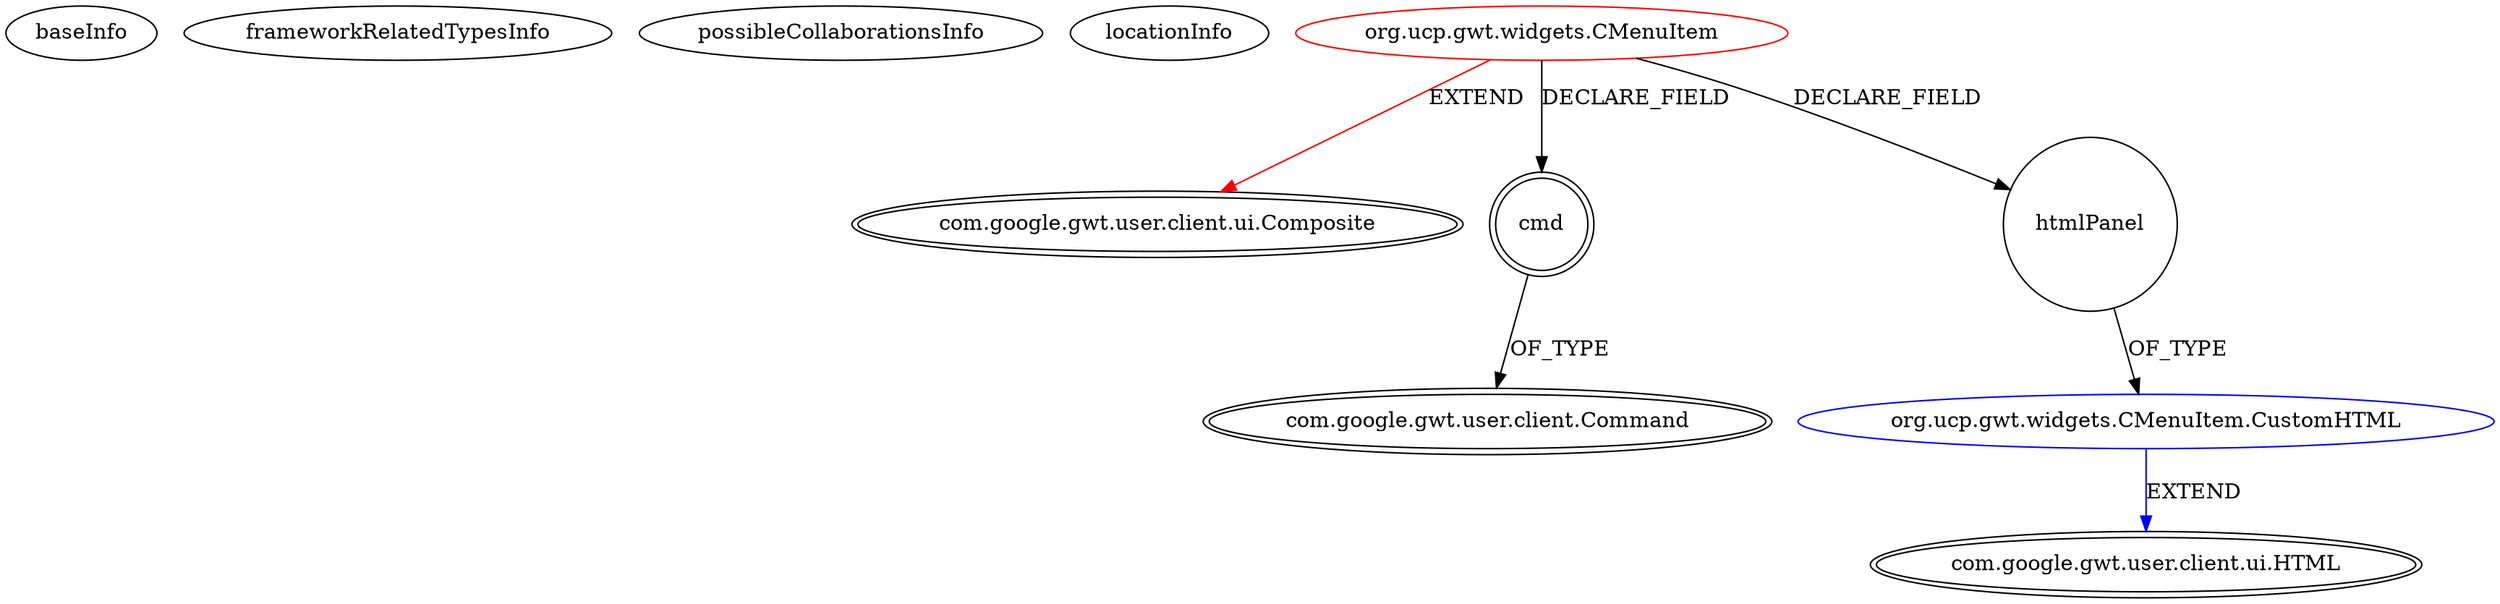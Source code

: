 digraph {
baseInfo[graphId=2984,category="extension_graph",isAnonymous=false,possibleRelation=true]
frameworkRelatedTypesInfo[0="com.google.gwt.user.client.ui.Composite"]
possibleCollaborationsInfo[0="2984~FIELD_DECLARATION-~com.google.gwt.user.client.ui.Composite ~com.google.gwt.user.client.ui.HTML ~false~false"]
locationInfo[projectName="hmiguellima-ugat",filePath="/hmiguellima-ugat/ugat-master/src/org/ucp/gwt/widgets/CMenuItem.java",contextSignature="CMenuItem",graphId="2984"]
0[label="org.ucp.gwt.widgets.CMenuItem",vertexType="ROOT_CLIENT_CLASS_DECLARATION",isFrameworkType=false,color=red]
1[label="com.google.gwt.user.client.ui.Composite",vertexType="FRAMEWORK_CLASS_TYPE",isFrameworkType=true,peripheries=2]
2[label="cmd",vertexType="FIELD_DECLARATION",isFrameworkType=true,peripheries=2,shape=circle]
3[label="com.google.gwt.user.client.Command",vertexType="FRAMEWORK_INTERFACE_TYPE",isFrameworkType=true,peripheries=2]
4[label="htmlPanel",vertexType="FIELD_DECLARATION",isFrameworkType=false,shape=circle]
5[label="org.ucp.gwt.widgets.CMenuItem.CustomHTML",vertexType="REFERENCE_CLIENT_CLASS_DECLARATION",isFrameworkType=false,color=blue]
6[label="com.google.gwt.user.client.ui.HTML",vertexType="FRAMEWORK_CLASS_TYPE",isFrameworkType=true,peripheries=2]
0->1[label="EXTEND",color=red]
0->2[label="DECLARE_FIELD"]
2->3[label="OF_TYPE"]
0->4[label="DECLARE_FIELD"]
5->6[label="EXTEND",color=blue]
4->5[label="OF_TYPE"]
}
